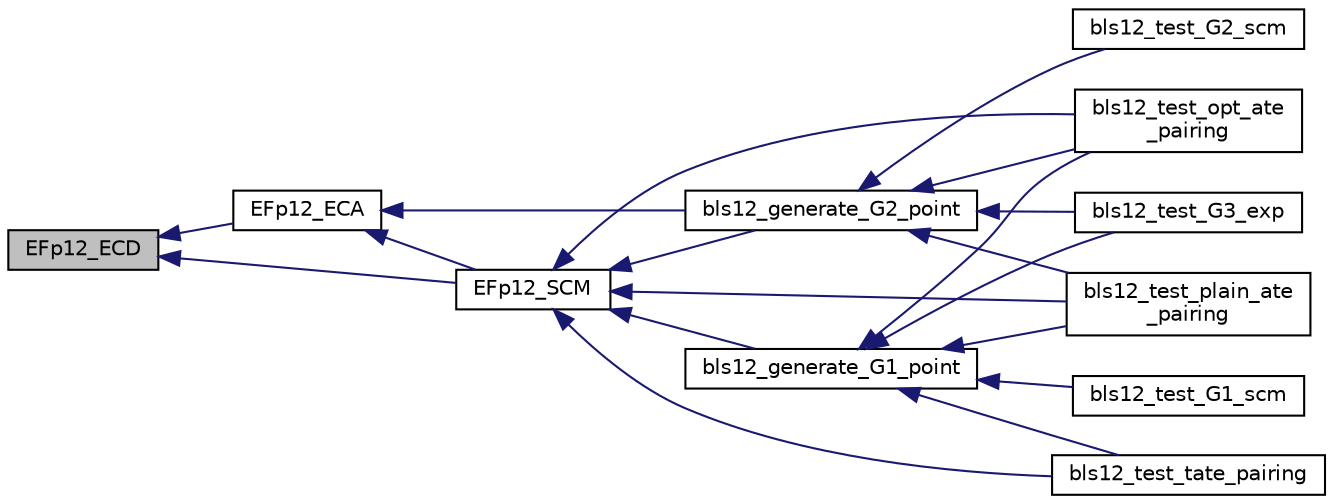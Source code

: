 digraph "EFp12_ECD"
{
  edge [fontname="Helvetica",fontsize="10",labelfontname="Helvetica",labelfontsize="10"];
  node [fontname="Helvetica",fontsize="10",shape=record];
  rankdir="LR";
  Node34 [label="EFp12_ECD",height=0.2,width=0.4,color="black", fillcolor="grey75", style="filled", fontcolor="black"];
  Node34 -> Node35 [dir="back",color="midnightblue",fontsize="10",style="solid",fontname="Helvetica"];
  Node35 [label="EFp12_ECA",height=0.2,width=0.4,color="black", fillcolor="white", style="filled",URL="$bn__efp12_8h.html#aa9cc7485b8fda733e5d194e0b658afe4"];
  Node35 -> Node36 [dir="back",color="midnightblue",fontsize="10",style="solid",fontname="Helvetica"];
  Node36 [label="bls12_generate_G2_point",height=0.2,width=0.4,color="black", fillcolor="white", style="filled",URL="$bls12__generate__points_8h.html#ab798368874a1a8365377d05ce9c5c121"];
  Node36 -> Node37 [dir="back",color="midnightblue",fontsize="10",style="solid",fontname="Helvetica"];
  Node37 [label="bls12_test_G2_scm",height=0.2,width=0.4,color="black", fillcolor="white", style="filled",URL="$bls12__test__pairings_8h.html#a34dad243bd99737d4c844dfcd658282a"];
  Node36 -> Node38 [dir="back",color="midnightblue",fontsize="10",style="solid",fontname="Helvetica"];
  Node38 [label="bls12_test_G3_exp",height=0.2,width=0.4,color="black", fillcolor="white", style="filled",URL="$bls12__test__pairings_8h.html#a084d9bc232ef377fb2baa2fdb19686b2"];
  Node36 -> Node39 [dir="back",color="midnightblue",fontsize="10",style="solid",fontname="Helvetica"];
  Node39 [label="bls12_test_opt_ate\l_pairing",height=0.2,width=0.4,color="black", fillcolor="white", style="filled",URL="$bls12__test__pairings_8h.html#a8764956fa4214ba03988afe867f97f67"];
  Node36 -> Node40 [dir="back",color="midnightblue",fontsize="10",style="solid",fontname="Helvetica"];
  Node40 [label="bls12_test_plain_ate\l_pairing",height=0.2,width=0.4,color="black", fillcolor="white", style="filled",URL="$bls12__test__pairings_8h.html#a43b4f11c8806b181213808de80c8dc41"];
  Node35 -> Node41 [dir="back",color="midnightblue",fontsize="10",style="solid",fontname="Helvetica"];
  Node41 [label="EFp12_SCM",height=0.2,width=0.4,color="black", fillcolor="white", style="filled",URL="$bn__efp12_8h.html#a525c20258f15285298ddf9ef3d334a67"];
  Node41 -> Node42 [dir="back",color="midnightblue",fontsize="10",style="solid",fontname="Helvetica"];
  Node42 [label="bls12_generate_G1_point",height=0.2,width=0.4,color="black", fillcolor="white", style="filled",URL="$bls12__generate__points_8h.html#a72ef3b90d050e3eeb5395016e62ceaf1"];
  Node42 -> Node43 [dir="back",color="midnightblue",fontsize="10",style="solid",fontname="Helvetica"];
  Node43 [label="bls12_test_G1_scm",height=0.2,width=0.4,color="black", fillcolor="white", style="filled",URL="$bls12__test__pairings_8h.html#a3c1bc0bfce563a5be5d1c93c4b14ea9a"];
  Node42 -> Node38 [dir="back",color="midnightblue",fontsize="10",style="solid",fontname="Helvetica"];
  Node42 -> Node39 [dir="back",color="midnightblue",fontsize="10",style="solid",fontname="Helvetica"];
  Node42 -> Node40 [dir="back",color="midnightblue",fontsize="10",style="solid",fontname="Helvetica"];
  Node42 -> Node44 [dir="back",color="midnightblue",fontsize="10",style="solid",fontname="Helvetica"];
  Node44 [label="bls12_test_tate_pairing",height=0.2,width=0.4,color="black", fillcolor="white", style="filled",URL="$bls12__test__pairings_8h.html#aab7376446062228691c95fa9ea45da9b"];
  Node41 -> Node36 [dir="back",color="midnightblue",fontsize="10",style="solid",fontname="Helvetica"];
  Node41 -> Node44 [dir="back",color="midnightblue",fontsize="10",style="solid",fontname="Helvetica"];
  Node41 -> Node40 [dir="back",color="midnightblue",fontsize="10",style="solid",fontname="Helvetica"];
  Node41 -> Node39 [dir="back",color="midnightblue",fontsize="10",style="solid",fontname="Helvetica"];
  Node34 -> Node41 [dir="back",color="midnightblue",fontsize="10",style="solid",fontname="Helvetica"];
}
